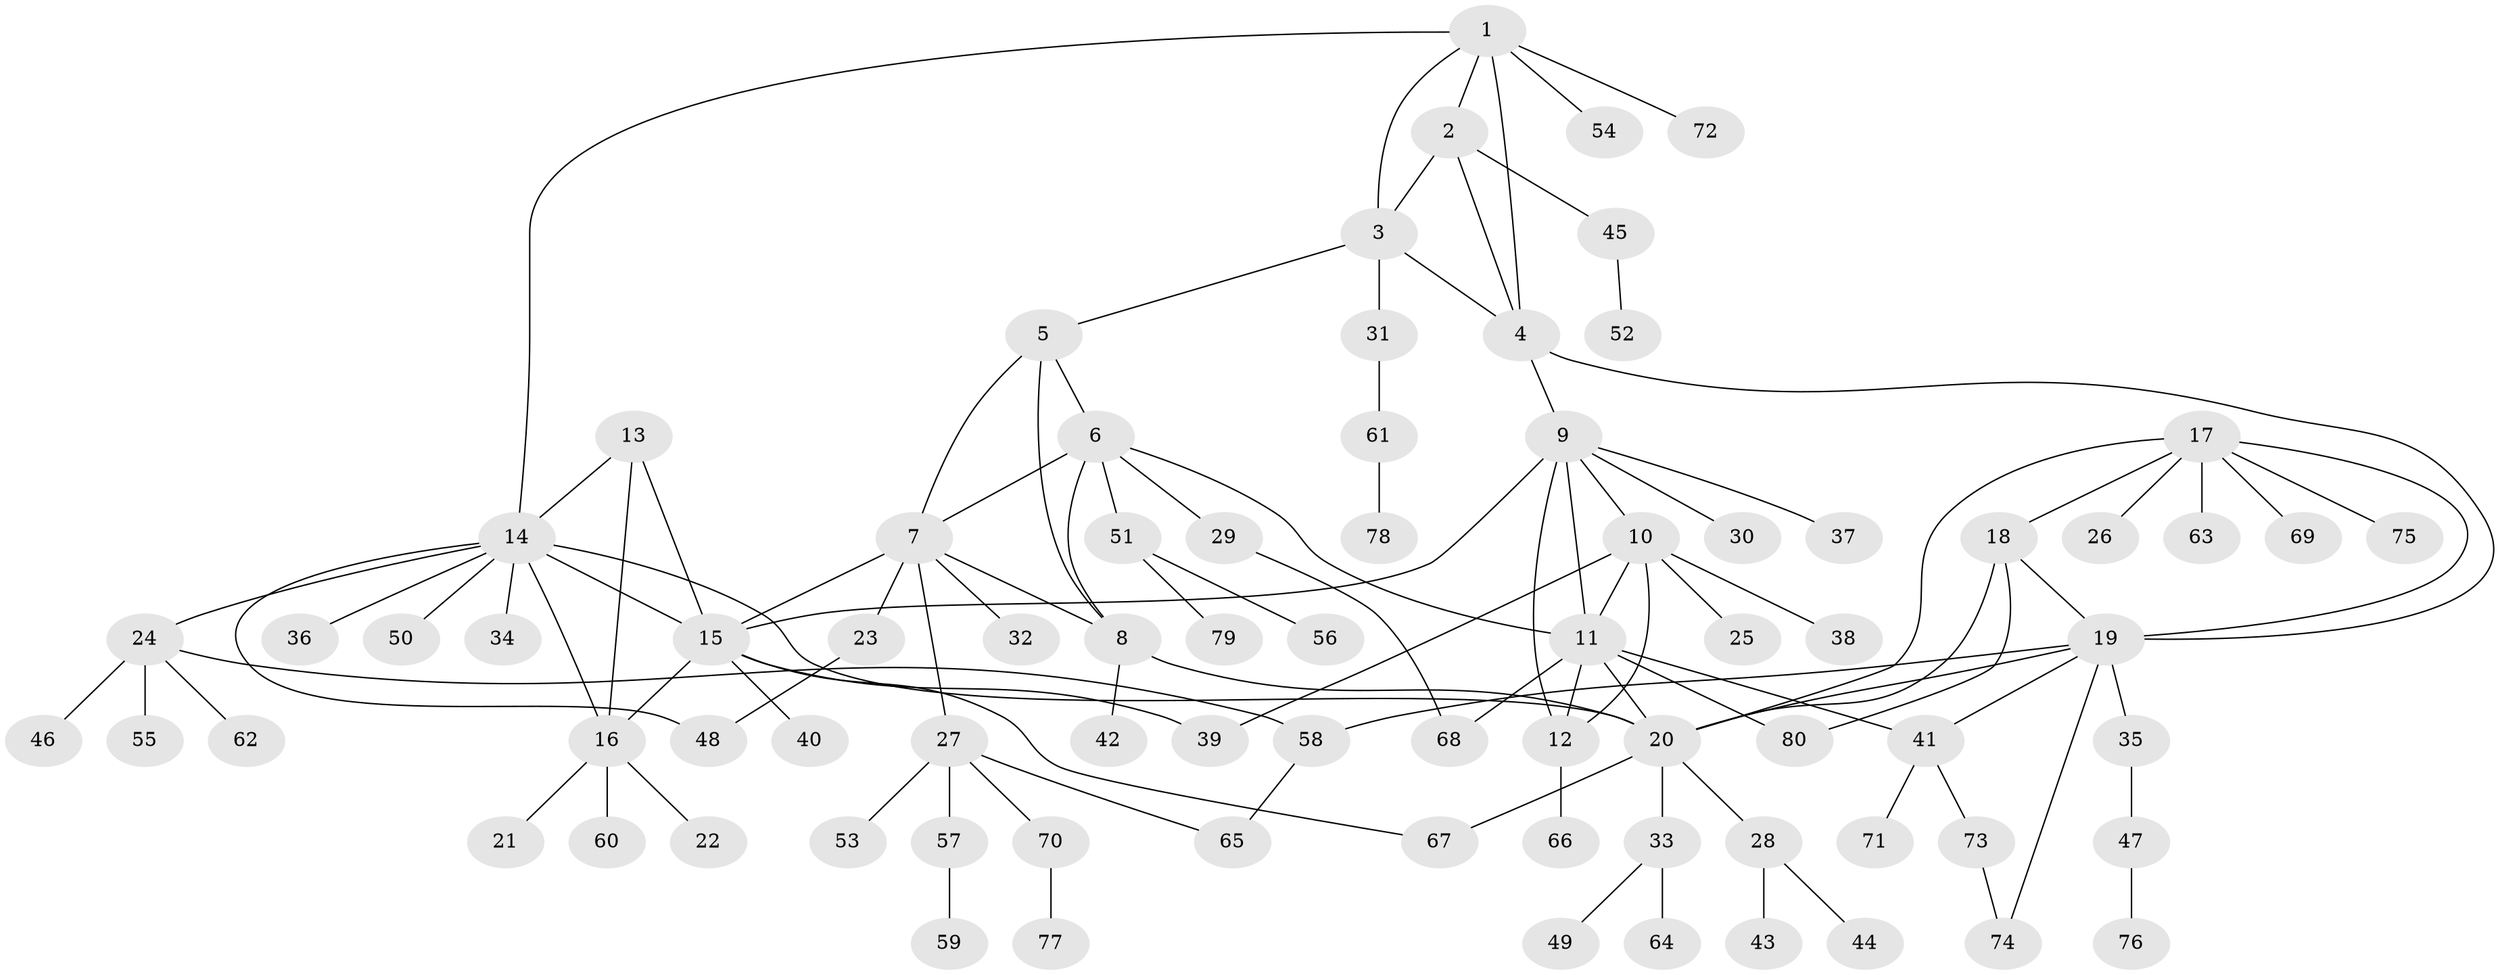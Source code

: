 // coarse degree distribution, {5: 0.14, 4: 0.12, 6: 0.06, 8: 0.04, 3: 0.06, 9: 0.02, 7: 0.02, 1: 0.4, 2: 0.14}
// Generated by graph-tools (version 1.1) at 2025/52/03/04/25 22:52:49]
// undirected, 80 vertices, 109 edges
graph export_dot {
  node [color=gray90,style=filled];
  1;
  2;
  3;
  4;
  5;
  6;
  7;
  8;
  9;
  10;
  11;
  12;
  13;
  14;
  15;
  16;
  17;
  18;
  19;
  20;
  21;
  22;
  23;
  24;
  25;
  26;
  27;
  28;
  29;
  30;
  31;
  32;
  33;
  34;
  35;
  36;
  37;
  38;
  39;
  40;
  41;
  42;
  43;
  44;
  45;
  46;
  47;
  48;
  49;
  50;
  51;
  52;
  53;
  54;
  55;
  56;
  57;
  58;
  59;
  60;
  61;
  62;
  63;
  64;
  65;
  66;
  67;
  68;
  69;
  70;
  71;
  72;
  73;
  74;
  75;
  76;
  77;
  78;
  79;
  80;
  1 -- 2;
  1 -- 3;
  1 -- 4;
  1 -- 14;
  1 -- 54;
  1 -- 72;
  2 -- 3;
  2 -- 4;
  2 -- 45;
  3 -- 4;
  3 -- 5;
  3 -- 31;
  4 -- 9;
  4 -- 19;
  5 -- 6;
  5 -- 7;
  5 -- 8;
  6 -- 7;
  6 -- 8;
  6 -- 11;
  6 -- 29;
  6 -- 51;
  7 -- 8;
  7 -- 15;
  7 -- 23;
  7 -- 27;
  7 -- 32;
  8 -- 20;
  8 -- 42;
  9 -- 10;
  9 -- 11;
  9 -- 12;
  9 -- 15;
  9 -- 30;
  9 -- 37;
  10 -- 11;
  10 -- 12;
  10 -- 25;
  10 -- 38;
  10 -- 39;
  11 -- 12;
  11 -- 20;
  11 -- 41;
  11 -- 68;
  11 -- 80;
  12 -- 66;
  13 -- 14;
  13 -- 15;
  13 -- 16;
  14 -- 15;
  14 -- 16;
  14 -- 20;
  14 -- 24;
  14 -- 34;
  14 -- 36;
  14 -- 48;
  14 -- 50;
  15 -- 16;
  15 -- 39;
  15 -- 40;
  15 -- 67;
  16 -- 21;
  16 -- 22;
  16 -- 60;
  17 -- 18;
  17 -- 19;
  17 -- 20;
  17 -- 26;
  17 -- 63;
  17 -- 69;
  17 -- 75;
  18 -- 19;
  18 -- 20;
  18 -- 80;
  19 -- 20;
  19 -- 35;
  19 -- 41;
  19 -- 58;
  19 -- 74;
  20 -- 28;
  20 -- 33;
  20 -- 67;
  23 -- 48;
  24 -- 46;
  24 -- 55;
  24 -- 58;
  24 -- 62;
  27 -- 53;
  27 -- 57;
  27 -- 65;
  27 -- 70;
  28 -- 43;
  28 -- 44;
  29 -- 68;
  31 -- 61;
  33 -- 49;
  33 -- 64;
  35 -- 47;
  41 -- 71;
  41 -- 73;
  45 -- 52;
  47 -- 76;
  51 -- 56;
  51 -- 79;
  57 -- 59;
  58 -- 65;
  61 -- 78;
  70 -- 77;
  73 -- 74;
}
